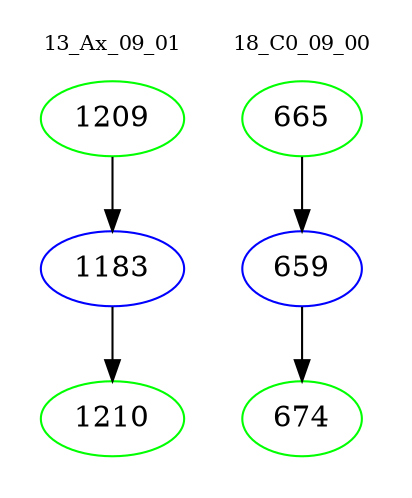 digraph{
subgraph cluster_0 {
color = white
label = "13_Ax_09_01";
fontsize=10;
T0_1209 [label="1209", color="green"]
T0_1209 -> T0_1183 [color="black"]
T0_1183 [label="1183", color="blue"]
T0_1183 -> T0_1210 [color="black"]
T0_1210 [label="1210", color="green"]
}
subgraph cluster_1 {
color = white
label = "18_C0_09_00";
fontsize=10;
T1_665 [label="665", color="green"]
T1_665 -> T1_659 [color="black"]
T1_659 [label="659", color="blue"]
T1_659 -> T1_674 [color="black"]
T1_674 [label="674", color="green"]
}
}
